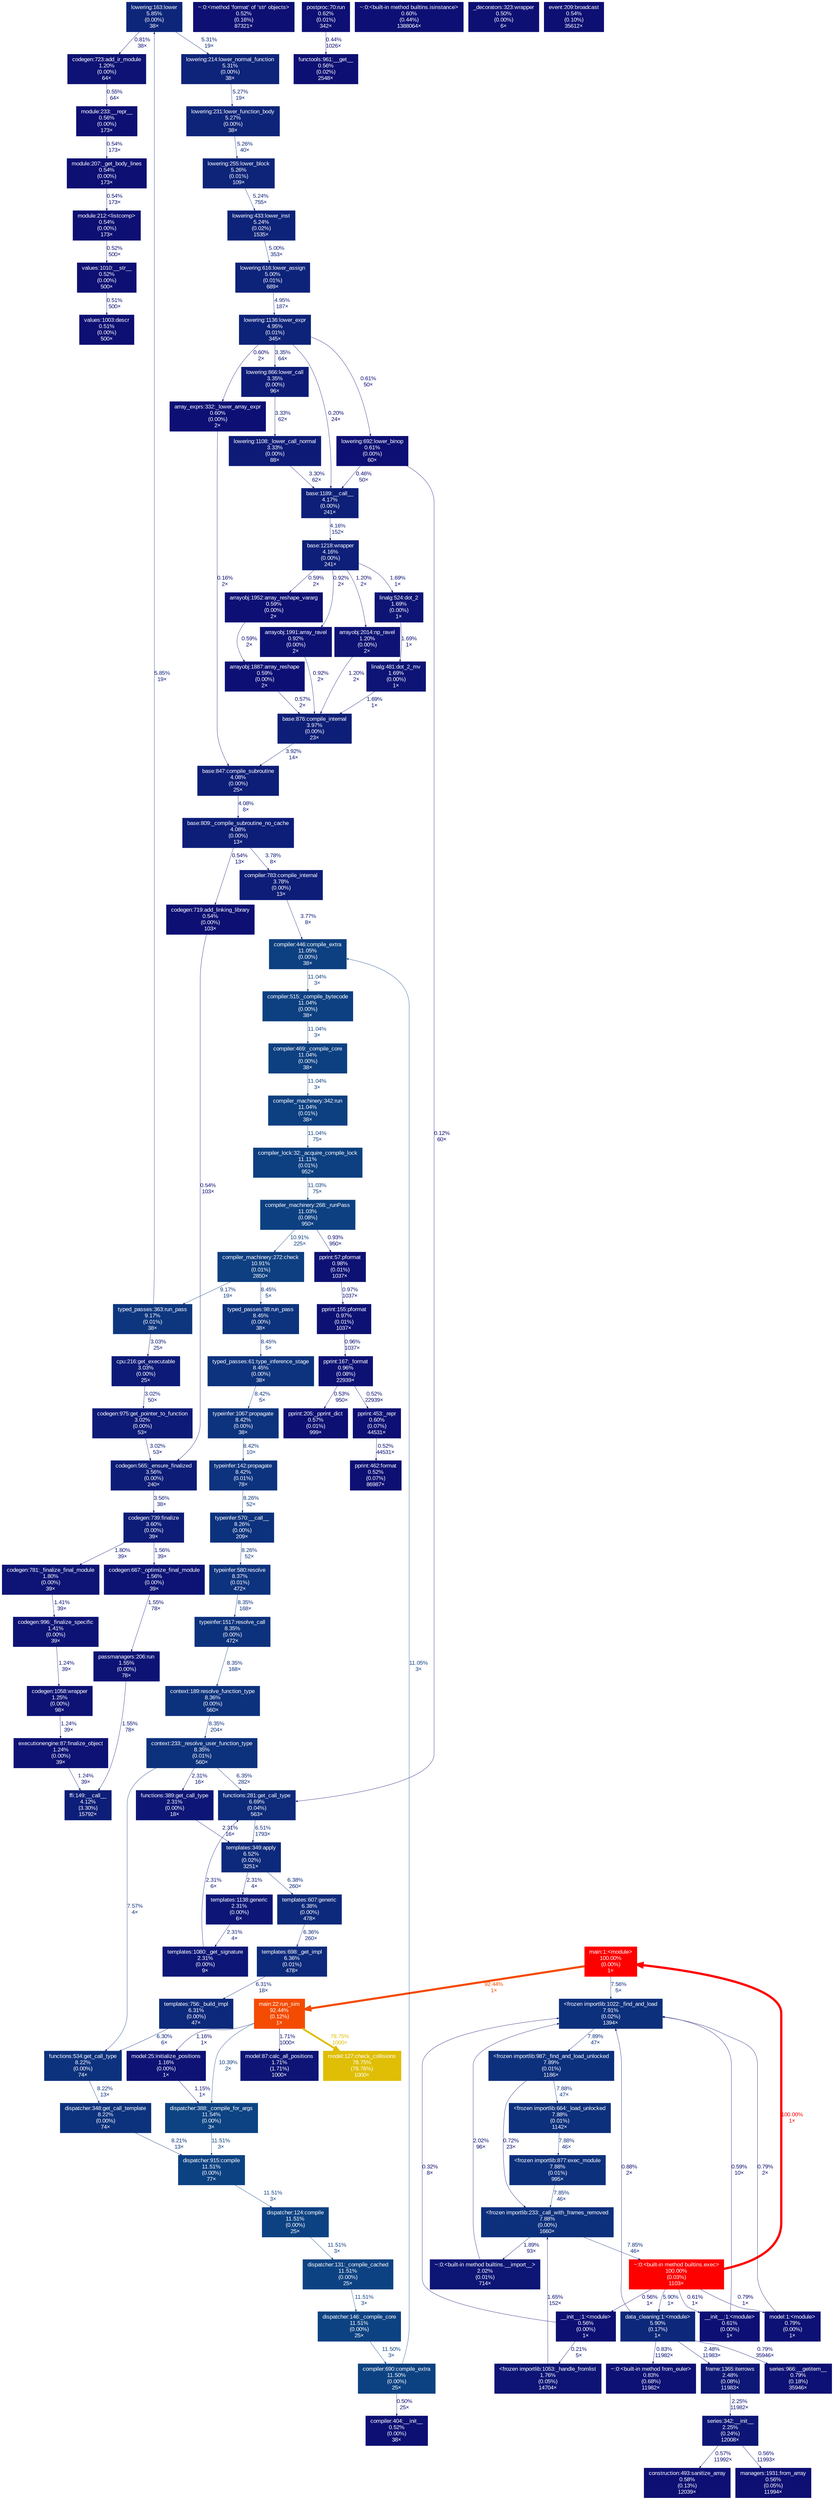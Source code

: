 digraph {
	graph [fontname=Arial, nodesep=0.125, ranksep=0.25];
	node [fontcolor=white, fontname=Arial, height=0, shape=box, style=filled, width=0];
	edge [fontname=Arial];
	12 [color="#0d0f73", fontcolor="#ffffff", fontsize="10.00", label="module:207:_get_body_lines\n0.54%\n(0.00%)\n173×", tooltip="/home/derk/Documents/GitHub/Project-Minor-Computational-Science/venv/lib/python3.10/site-packages/llvmlite/ir/module.py"];
	12 -> 7759 [arrowsize="0.35", color="#0d0f73", fontcolor="#0d0f73", fontsize="10.00", label="0.54%\n173×", labeldistance="0.50", penwidth="0.50"];
	163 [color="#0d0f74", fontcolor="#ffffff", fontsize="10.00", label="array_exprs:332:_lower_array_expr\n0.60%\n(0.00%)\n2×", tooltip="/home/derk/Documents/GitHub/Project-Minor-Computational-Science/venv/lib/python3.10/site-packages/numba/np/ufunc/array_exprs.py"];
	163 -> 771 [arrowsize="0.35", color="#0d0d73", fontcolor="#0d0d73", fontsize="10.00", label="0.16%\n2×", labeldistance="0.50", penwidth="0.50"];
	198 [color="#0d1a77", fontcolor="#ffffff", fontsize="10.00", label="cpu:216:get_executable\n3.03%\n(0.00%)\n25×", tooltip="/home/derk/Documents/GitHub/Project-Minor-Computational-Science/venv/lib/python3.10/site-packages/numba/core/cpu.py"];
	198 -> 6076 [arrowsize="0.35", color="#0d1a77", fontcolor="#0d1a77", fontsize="10.00", label="3.02%\n50×", labeldistance="0.50", penwidth="0.50"];
	208 [color="#0d0f73", fontcolor="#ffffff", fontsize="10.00", label="__init__:1:<module>\n0.56%\n(0.00%)\n1×", tooltip="/home/derk/Documents/GitHub/Project-Minor-Computational-Science/venv/lib/python3.10/site-packages/numba/__init__.py"];
	208 -> 593 [arrowsize="0.35", color="#0d0e73", fontcolor="#0d0e73", fontsize="10.00", label="0.21%\n5×", labeldistance="0.50", penwidth="0.50"];
	208 -> 811 [arrowsize="0.35", color="#0d0e73", fontcolor="#0d0e73", fontsize="10.00", label="0.32%\n8×", labeldistance="0.50", penwidth="0.50"];
	262 [color="#0d2a7b", fontcolor="#ffffff", fontsize="10.00", label="functions:281:get_call_type\n6.69%\n(0.04%)\n563×", tooltip="/home/derk/Documents/GitHub/Project-Minor-Computational-Science/venv/lib/python3.10/site-packages/numba/core/types/functions.py"];
	262 -> 1732 [arrowsize="0.35", color="#0d297b", fontcolor="#0d297b", fontsize="10.00", label="6.51%\n1793×", labeldistance="0.50", penwidth="0.50"];
	265 [color="#0d0f73", fontcolor="#ffffff", fontsize="10.00", label="values:1010:__str__\n0.52%\n(0.00%)\n500×", tooltip="/home/derk/Documents/GitHub/Project-Minor-Computational-Science/venv/lib/python3.10/site-packages/llvmlite/ir/values.py"];
	265 -> 1100 [arrowsize="0.35", color="#0d0f73", fontcolor="#0d0f73", fontsize="10.00", label="0.51%\n500×", labeldistance="0.50", penwidth="0.50"];
	270 [color="#0d0f73", fontcolor="#ffffff", fontsize="10.00", label="module:233:__repr__\n0.56%\n(0.00%)\n173×", tooltip="/home/derk/Documents/GitHub/Project-Minor-Computational-Science/venv/lib/python3.10/site-packages/llvmlite/ir/module.py"];
	270 -> 12 [arrowsize="0.35", color="#0d0f73", fontcolor="#0d0f73", fontsize="10.00", label="0.54%\n173×", labeldistance="0.50", penwidth="0.50"];
	383 [color="#0d307d", fontcolor="#ffffff", fontsize="10.00", label="<frozen importlib:987:_find_and_load_unlocked\n7.89%\n(0.01%)\n1186×", tooltip="<frozen importlib._bootstrap>"];
	383 -> 841 [arrowsize="0.35", color="#0d307d", fontcolor="#0d307d", fontsize="10.00", label="7.88%\n47×", labeldistance="0.50", penwidth="0.50"];
	383 -> 1688 [arrowsize="0.35", color="#0d1074", fontcolor="#0d1074", fontsize="10.00", label="0.72%\n23×", labeldistance="0.50", penwidth="0.50"];
	501 [color="#0d0f73", fontcolor="#ffffff", fontsize="10.00", label="~:0:<method 'format' of 'str' objects>\n0.52%\n(0.16%)\n87321×", tooltip="~"];
	526 [color="#0d327d", fontcolor="#ffffff", fontsize="10.00", label="typeinfer:570:__call__\n8.26%\n(0.00%)\n209×", tooltip="/home/derk/Documents/GitHub/Project-Minor-Computational-Science/venv/lib/python3.10/site-packages/numba/core/typeinfer.py"];
	526 -> 945 [arrowsize="0.35", color="#0d327d", fontcolor="#0d327d", fontsize="10.00", label="8.26%\n52×", labeldistance="0.50", penwidth="0.50"];
	530 [color="#0d327d", fontcolor="#ffffff", fontsize="10.00", label="dispatcher:348:get_call_template\n8.22%\n(0.00%)\n74×", tooltip="/home/derk/Documents/GitHub/Project-Minor-Computational-Science/venv/lib/python3.10/site-packages/numba/core/dispatcher.py"];
	530 -> 768 [arrowsize="0.35", color="#0d327d", fontcolor="#0d327d", fontsize="10.00", label="8.21%\n13×", labeldistance="0.50", penwidth="0.50"];
	533 [color="#0d2479", fontcolor="#ffffff", fontsize="10.00", label="lowering:231:lower_function_body\n5.27%\n(0.00%)\n38×", tooltip="/home/derk/Documents/GitHub/Project-Minor-Computational-Science/venv/lib/python3.10/site-packages/numba/core/lowering.py"];
	533 -> 6988 [arrowsize="0.35", color="#0d2479", fontcolor="#0d2479", fontsize="10.00", label="5.26%\n40×", labeldistance="0.50", penwidth="0.50"];
	534 [color="#0d1b77", fontcolor="#ffffff", fontsize="10.00", label="lowering:866:lower_call\n3.35%\n(0.00%)\n96×", tooltip="/home/derk/Documents/GitHub/Project-Minor-Computational-Science/venv/lib/python3.10/site-packages/numba/core/lowering.py"];
	534 -> 535 [arrowsize="0.35", color="#0d1b77", fontcolor="#0d1b77", fontsize="10.00", label="3.33%\n62×", labeldistance="0.50", penwidth="0.50"];
	535 [color="#0d1b77", fontcolor="#ffffff", fontsize="10.00", label="lowering:1108:_lower_call_normal\n3.33%\n(0.00%)\n88×", tooltip="/home/derk/Documents/GitHub/Project-Minor-Computational-Science/venv/lib/python3.10/site-packages/numba/core/lowering.py"];
	535 -> 1831 [arrowsize="0.35", color="#0d1b77", fontcolor="#0d1b77", fontsize="10.00", label="3.30%\n62×", labeldistance="0.50", penwidth="0.50"];
	593 [color="#0d1475", fontcolor="#ffffff", fontsize="10.00", label="<frozen importlib:1053:_handle_fromlist\n1.76%\n(0.05%)\n14704×", tooltip="<frozen importlib._bootstrap>"];
	593 -> 1688 [arrowsize="0.35", color="#0d1475", fontcolor="#0d1475", fontsize="10.00", label="1.65%\n152×", labeldistance="0.50", penwidth="0.50"];
	662 [color="#0d1c77", fontcolor="#ffffff", fontsize="10.00", label="codegen:739:finalize\n3.60%\n(0.00%)\n39×", tooltip="/home/derk/Documents/GitHub/Project-Minor-Computational-Science/venv/lib/python3.10/site-packages/numba/core/codegen.py"];
	662 -> 2767 [arrowsize="0.35", color="#0d1475", fontcolor="#0d1475", fontsize="10.00", label="1.80%\n39×", labeldistance="0.50", penwidth="0.50"];
	662 -> 6082 [arrowsize="0.35", color="#0d1375", fontcolor="#0d1375", fontsize="10.00", label="1.56%\n39×", labeldistance="0.50", penwidth="0.50"];
	749 [color="#0d0f74", fontcolor="#ffffff", fontsize="10.00", label="__init__:1:<module>\n0.61%\n(0.00%)\n1×", tooltip="/home/derk/Documents/GitHub/Project-Minor-Computational-Science/venv/lib/python3.10/site-packages/pandas/__init__.py"];
	749 -> 811 [arrowsize="0.35", color="#0d0f73", fontcolor="#0d0f73", fontsize="10.00", label="0.59%\n10×", labeldistance="0.50", penwidth="0.50"];
	768 [color="#0d4282", fontcolor="#ffffff", fontsize="10.00", label="dispatcher:915:compile\n11.51%\n(0.00%)\n77×", tooltip="/home/derk/Documents/GitHub/Project-Minor-Computational-Science/venv/lib/python3.10/site-packages/numba/core/dispatcher.py"];
	768 -> 6584 [arrowsize="0.35", color="#0d4282", fontcolor="#0d4282", fontsize="10.00", label="11.51%\n3×", labeldistance="0.50", penwidth="0.50"];
	771 [color="#0d1e78", fontcolor="#ffffff", fontsize="10.00", label="base:847:compile_subroutine\n4.08%\n(0.00%)\n25×", tooltip="/home/derk/Documents/GitHub/Project-Minor-Computational-Science/venv/lib/python3.10/site-packages/numba/core/base.py"];
	771 -> 6045 [arrowsize="0.35", color="#0d1e78", fontcolor="#0d1e78", fontsize="10.00", label="4.08%\n8×", labeldistance="0.50", penwidth="0.50"];
	785 [color="#0d1174", fontcolor="#ffffff", fontsize="10.00", label="pprint:167:_format\n0.96%\n(0.08%)\n22939×", tooltip="/usr/lib/python3.10/pprint.py"];
	785 -> 923 [arrowsize="0.35", color="#0d0f73", fontcolor="#0d0f73", fontsize="10.00", label="0.53%\n950×", labeldistance="0.50", penwidth="0.50"];
	785 -> 1008 [arrowsize="0.35", color="#0d0f73", fontcolor="#0d0f73", fontsize="10.00", label="0.52%\n22939×", labeldistance="0.50", penwidth="0.50"];
	809 [color="#0d0f73", fontcolor="#ffffff", fontsize="10.00", label="functools:961:__get__\n0.56%\n(0.02%)\n2548×", tooltip="/usr/lib/python3.10/functools.py"];
	811 [color="#0d307d", fontcolor="#ffffff", fontsize="10.00", label="<frozen importlib:1022:_find_and_load\n7.91%\n(0.02%)\n1394×", tooltip="<frozen importlib._bootstrap>"];
	811 -> 383 [arrowsize="0.35", color="#0d307d", fontcolor="#0d307d", fontsize="10.00", label="7.89%\n47×", labeldistance="0.50", penwidth="0.50"];
	827 [color="#0d1f78", fontcolor="#ffffff", fontsize="10.00", label="base:1218:wrapper\n4.16%\n(0.00%)\n241×", tooltip="/home/derk/Documents/GitHub/Project-Minor-Computational-Science/venv/lib/python3.10/site-packages/numba/core/base.py"];
	827 -> 3160 [arrowsize="0.35", color="#0d1475", fontcolor="#0d1475", fontsize="10.00", label="1.69%\n1×", labeldistance="0.50", penwidth="0.50"];
	827 -> 3329 [arrowsize="0.35", color="#0d0f74", fontcolor="#0d0f74", fontsize="10.00", label="0.59%\n2×", labeldistance="0.50", penwidth="0.50"];
	827 -> 3332 [arrowsize="0.35", color="#0d1174", fontcolor="#0d1174", fontsize="10.00", label="0.92%\n2×", labeldistance="0.50", penwidth="0.50"];
	827 -> 3333 [arrowsize="0.35", color="#0d1274", fontcolor="#0d1274", fontsize="10.00", label="1.20%\n2×", labeldistance="0.50", penwidth="0.50"];
	841 [color="#0d307d", fontcolor="#ffffff", fontsize="10.00", label="<frozen importlib:664:_load_unlocked\n7.88%\n(0.01%)\n1142×", tooltip="<frozen importlib._bootstrap>"];
	841 -> 9355 [arrowsize="0.35", color="#0d307d", fontcolor="#0d307d", fontsize="10.00", label="7.88%\n46×", labeldistance="0.50", penwidth="0.50"];
	893 [color="#0d337e", fontcolor="#ffffff", fontsize="10.00", label="typed_passes:61:type_inference_stage\n8.45%\n(0.00%)\n38×", tooltip="/home/derk/Documents/GitHub/Project-Minor-Computational-Science/venv/lib/python3.10/site-packages/numba/core/typed_passes.py"];
	893 -> 6410 [arrowsize="0.35", color="#0d337e", fontcolor="#0d337e", fontsize="10.00", label="8.42%\n5×", labeldistance="0.50", penwidth="0.50"];
	912 [color="#0d0f74", fontcolor="#ffffff", fontsize="10.00", label="postproc:70:run\n0.62%\n(0.01%)\n342×", tooltip="/home/derk/Documents/GitHub/Project-Minor-Computational-Science/venv/lib/python3.10/site-packages/numba/core/postproc.py"];
	912 -> 809 [arrowsize="0.35", color="#0d0f73", fontcolor="#0d0f73", fontsize="10.00", label="0.44%\n1026×", labeldistance="0.50", penwidth="0.50"];
	916 [color="#0d297b", fontcolor="#ffffff", fontsize="10.00", label="templates:698:_get_impl\n6.36%\n(0.01%)\n478×", tooltip="/home/derk/Documents/GitHub/Project-Minor-Computational-Science/venv/lib/python3.10/site-packages/numba/core/typing/templates.py"];
	916 -> 2282 [arrowsize="0.35", color="#0d297b", fontcolor="#0d297b", fontsize="10.00", label="6.31%\n18×", labeldistance="0.50", penwidth="0.50"];
	923 [color="#0d0f73", fontcolor="#ffffff", fontsize="10.00", label="pprint:205:_pprint_dict\n0.57%\n(0.01%)\n999×", tooltip="/usr/lib/python3.10/pprint.py"];
	924 [color="#0d1676", fontcolor="#ffffff", fontsize="10.00", label="functions:389:get_call_type\n2.31%\n(0.00%)\n18×", tooltip="/home/derk/Documents/GitHub/Project-Minor-Computational-Science/venv/lib/python3.10/site-packages/numba/core/types/functions.py"];
	924 -> 1732 [arrowsize="0.35", color="#0d1676", fontcolor="#0d1676", fontsize="10.00", label="2.31%\n16×", labeldistance="0.50", penwidth="0.50"];
	945 [color="#0d327e", fontcolor="#ffffff", fontsize="10.00", label="typeinfer:580:resolve\n8.37%\n(0.01%)\n472×", tooltip="/home/derk/Documents/GitHub/Project-Minor-Computational-Science/venv/lib/python3.10/site-packages/numba/core/typeinfer.py"];
	945 -> 2228 [arrowsize="0.35", color="#0d327d", fontcolor="#0d327d", fontsize="10.00", label="8.35%\n168×", labeldistance="0.50", penwidth="0.50"];
	983 [color="#0d1676", fontcolor="#ffffff", fontsize="10.00", label="templates:1138:generic\n2.31%\n(0.00%)\n6×", tooltip="/home/derk/Documents/GitHub/Project-Minor-Computational-Science/venv/lib/python3.10/site-packages/numba/core/typing/templates.py"];
	983 -> 7159 [arrowsize="0.35", color="#0d1676", fontcolor="#0d1676", fontsize="10.00", label="2.31%\n4×", labeldistance="0.50", penwidth="0.50"];
	1008 [color="#0d0f74", fontcolor="#ffffff", fontsize="10.00", label="pprint:453:_repr\n0.60%\n(0.07%)\n44531×", tooltip="/usr/lib/python3.10/pprint.py"];
	1008 -> 7583 [arrowsize="0.35", color="#0d0f73", fontcolor="#0d0f73", fontsize="10.00", label="0.52%\n44531×", labeldistance="0.50", penwidth="0.50"];
	1038 [color="#0d277a", fontcolor="#ffffff", fontsize="10.00", label="data_cleaning:1:<module>\n5.90%\n(0.17%)\n1×", tooltip="/home/derk/Documents/GitHub/Project-Minor-Computational-Science/sim/data_cleaning.py"];
	1038 -> 811 [arrowsize="0.35", color="#0d1074", fontcolor="#0d1074", fontsize="10.00", label="0.88%\n2×", labeldistance="0.50", penwidth="0.50"];
	1038 -> 2036 [arrowsize="0.35", color="#0d1074", fontcolor="#0d1074", fontsize="10.00", label="0.79%\n35946×", labeldistance="0.50", penwidth="0.50"];
	1038 -> 3651 [arrowsize="0.35", color="#0d1074", fontcolor="#0d1074", fontsize="10.00", label="0.83%\n11982×", labeldistance="0.50", penwidth="0.50"];
	1038 -> 4080 [arrowsize="0.35", color="#0d1776", fontcolor="#0d1776", fontsize="10.00", label="2.48%\n11983×", labeldistance="0.50", penwidth="0.50"];
	1053 [color="#0d0f73", fontcolor="#ffffff", fontsize="10.00", label="codegen:719:add_linking_library\n0.54%\n(0.00%)\n103×", tooltip="/home/derk/Documents/GitHub/Project-Minor-Computational-Science/venv/lib/python3.10/site-packages/numba/core/codegen.py"];
	1053 -> 6075 [arrowsize="0.35", color="#0d0f73", fontcolor="#0d0f73", fontsize="10.00", label="0.54%\n103×", labeldistance="0.50", penwidth="0.50"];
	1062 [color="#0d4382", fontcolor="#ffffff", fontsize="10.00", label="dispatcher:388:_compile_for_args\n11.54%\n(0.00%)\n3×", tooltip="/home/derk/Documents/GitHub/Project-Minor-Computational-Science/venv/lib/python3.10/site-packages/numba/core/dispatcher.py"];
	1062 -> 768 [arrowsize="0.35", color="#0d4282", fontcolor="#0d4282", fontsize="10.00", label="11.51%\n3×", labeldistance="0.50", penwidth="0.50"];
	1100 [color="#0d0f73", fontcolor="#ffffff", fontsize="10.00", label="values:1003:descr\n0.51%\n(0.00%)\n500×", tooltip="/home/derk/Documents/GitHub/Project-Minor-Computational-Science/venv/lib/python3.10/site-packages/llvmlite/ir/values.py"];
	1686 [color="#0d1575", fontcolor="#ffffff", fontsize="10.00", label="~:0:<built-in method builtins.__import__>\n2.02%\n(0.01%)\n714×", tooltip="~"];
	1686 -> 811 [arrowsize="0.35", color="#0d1575", fontcolor="#0d1575", fontsize="10.00", label="2.02%\n96×", labeldistance="0.50", penwidth="0.50"];
	1688 [color="#0d307d", fontcolor="#ffffff", fontsize="10.00", label="<frozen importlib:233:_call_with_frames_removed\n7.88%\n(0.00%)\n1660×", tooltip="<frozen importlib._bootstrap>"];
	1688 -> 1686 [arrowsize="0.35", color="#0d1575", fontcolor="#0d1575", fontsize="10.00", label="1.89%\n93×", labeldistance="0.50", penwidth="0.50"];
	1688 -> 1776 [arrowsize="0.35", color="#0d307d", fontcolor="#0d307d", fontsize="10.00", label="7.85%\n46×", labeldistance="0.50", penwidth="0.50"];
	1732 [color="#0d297b", fontcolor="#ffffff", fontsize="10.00", label="templates:349:apply\n6.52%\n(0.02%)\n3251×", tooltip="/home/derk/Documents/GitHub/Project-Minor-Computational-Science/venv/lib/python3.10/site-packages/numba/core/typing/templates.py"];
	1732 -> 983 [arrowsize="0.35", color="#0d1676", fontcolor="#0d1676", fontsize="10.00", label="2.31%\n4×", labeldistance="0.50", penwidth="0.50"];
	1732 -> 7145 [arrowsize="0.35", color="#0d297b", fontcolor="#0d297b", fontsize="10.00", label="6.38%\n260×", labeldistance="0.50", penwidth="0.50"];
	1776 [color="#ff0000", fontcolor="#ffffff", fontsize="10.00", label="~:0:<built-in method builtins.exec>\n100.00%\n(0.03%)\n1103×", tooltip="~"];
	1776 -> 208 [arrowsize="0.35", color="#0d0f73", fontcolor="#0d0f73", fontsize="10.00", label="0.56%\n1×", labeldistance="0.50", penwidth="0.50"];
	1776 -> 749 [arrowsize="0.35", color="#0d0f74", fontcolor="#0d0f74", fontsize="10.00", label="0.61%\n1×", labeldistance="0.50", penwidth="0.50"];
	1776 -> 1038 [arrowsize="0.35", color="#0d277a", fontcolor="#0d277a", fontsize="10.00", label="5.90%\n1×", labeldistance="0.50", penwidth="0.50"];
	1776 -> 2646 [arrowsize="1.00", color="#ff0000", fontcolor="#ff0000", fontsize="10.00", label="100.00%\n1×", labeldistance="4.00", penwidth="4.00"];
	1776 -> 2989 [arrowsize="0.35", color="#0d1074", fontcolor="#0d1074", fontsize="10.00", label="0.79%\n1×", labeldistance="0.50", penwidth="0.50"];
	1831 [color="#0d1f78", fontcolor="#ffffff", fontsize="10.00", label="base:1189:__call__\n4.17%\n(0.00%)\n241×", tooltip="/home/derk/Documents/GitHub/Project-Minor-Computational-Science/venv/lib/python3.10/site-packages/numba/core/base.py"];
	1831 -> 827 [arrowsize="0.35", color="#0d1f78", fontcolor="#0d1f78", fontsize="10.00", label="4.16%\n152×", labeldistance="0.50", penwidth="0.50"];
	1904 [color="#0d0f73", fontcolor="#ffffff", fontsize="10.00", label="construction:493:sanitize_array\n0.58%\n(0.13%)\n12039×", tooltip="/home/derk/Documents/GitHub/Project-Minor-Computational-Science/venv/lib/python3.10/site-packages/pandas/core/construction.py"];
	1973 [color="#0d0f74", fontcolor="#ffffff", fontsize="10.00", label="~:0:<built-in method builtins.isinstance>\n0.60%\n(0.44%)\n1388064×", tooltip="~"];
	2035 [color="#0d1676", fontcolor="#ffffff", fontsize="10.00", label="series:342:__init__\n2.25%\n(0.24%)\n12008×", tooltip="/home/derk/Documents/GitHub/Project-Minor-Computational-Science/venv/lib/python3.10/site-packages/pandas/core/series.py"];
	2035 -> 1904 [arrowsize="0.35", color="#0d0f73", fontcolor="#0d0f73", fontsize="10.00", label="0.57%\n11992×", labeldistance="0.50", penwidth="0.50"];
	2035 -> 2560 [arrowsize="0.35", color="#0d0f73", fontcolor="#0d0f73", fontsize="10.00", label="0.56%\n11993×", labeldistance="0.50", penwidth="0.50"];
	2036 [color="#0d1074", fontcolor="#ffffff", fontsize="10.00", label="series:966:__getitem__\n0.79%\n(0.18%)\n35946×", tooltip="/home/derk/Documents/GitHub/Project-Minor-Computational-Science/venv/lib/python3.10/site-packages/pandas/core/series.py"];
	2176 [color="#0d4081", fontcolor="#ffffff", fontsize="10.00", label="compiler_machinery:268:_runPass\n11.03%\n(0.08%)\n950×", tooltip="/home/derk/Documents/GitHub/Project-Minor-Computational-Science/venv/lib/python3.10/site-packages/numba/core/compiler_machinery.py"];
	2176 -> 5653 [arrowsize="0.35", color="#0d3f81", fontcolor="#0d3f81", fontsize="10.00", label="10.91%\n225×", labeldistance="0.50", penwidth="0.50"];
	2176 -> 7577 [arrowsize="0.35", color="#0d1174", fontcolor="#0d1174", fontsize="10.00", label="0.93%\n950×", labeldistance="0.50", penwidth="0.50"];
	2177 [color="#0d4081", fontcolor="#ffffff", fontsize="10.00", label="compiler_machinery:342:run\n11.04%\n(0.01%)\n38×", tooltip="/home/derk/Documents/GitHub/Project-Minor-Computational-Science/venv/lib/python3.10/site-packages/numba/core/compiler_machinery.py"];
	2177 -> 5655 [arrowsize="0.35", color="#0d4081", fontcolor="#0d4081", fontsize="10.00", label="11.04%\n75×", labeldistance="0.50", penwidth="0.50"];
	2182 [color="#0d367f", fontcolor="#ffffff", fontsize="10.00", label="typed_passes:363:run_pass\n9.17%\n(0.01%)\n38×", tooltip="/home/derk/Documents/GitHub/Project-Minor-Computational-Science/venv/lib/python3.10/site-packages/numba/core/typed_passes.py"];
	2182 -> 198 [arrowsize="0.35", color="#0d1a77", fontcolor="#0d1a77", fontsize="10.00", label="3.03%\n25×", labeldistance="0.50", penwidth="0.50"];
	2182 -> 6050 [arrowsize="0.35", color="#0d267a", fontcolor="#0d267a", fontsize="10.00", label="5.85%\n19×", labeldistance="0.50", penwidth="0.50"];
	2189 [color="#0d1274", fontcolor="#ffffff", fontsize="10.00", label="codegen:723:add_ir_module\n1.20%\n(0.00%)\n64×", tooltip="/home/derk/Documents/GitHub/Project-Minor-Computational-Science/venv/lib/python3.10/site-packages/numba/core/codegen.py"];
	2189 -> 270 [arrowsize="0.35", color="#0d0f73", fontcolor="#0d0f73", fontsize="10.00", label="0.55%\n64×", labeldistance="0.50", penwidth="0.50"];
	2228 [color="#0d327d", fontcolor="#ffffff", fontsize="10.00", label="typeinfer:1517:resolve_call\n8.35%\n(0.00%)\n472×", tooltip="/home/derk/Documents/GitHub/Project-Minor-Computational-Science/venv/lib/python3.10/site-packages/numba/core/typeinfer.py"];
	2228 -> 7709 [arrowsize="0.35", color="#0d327d", fontcolor="#0d327d", fontsize="10.00", label="8.35%\n168×", labeldistance="0.50", penwidth="0.50"];
	2263 [color="#0d2379", fontcolor="#ffffff", fontsize="10.00", label="lowering:433:lower_inst\n5.24%\n(0.02%)\n1535×", tooltip="/home/derk/Documents/GitHub/Project-Minor-Computational-Science/venv/lib/python3.10/site-packages/numba/core/lowering.py"];
	2263 -> 2265 [arrowsize="0.35", color="#0d2279", fontcolor="#0d2279", fontsize="10.00", label="5.00%\n353×", labeldistance="0.50", penwidth="0.50"];
	2265 [color="#0d2279", fontcolor="#ffffff", fontsize="10.00", label="lowering:616:lower_assign\n5.00%\n(0.01%)\n689×", tooltip="/home/derk/Documents/GitHub/Project-Minor-Computational-Science/venv/lib/python3.10/site-packages/numba/core/lowering.py"];
	2265 -> 2268 [arrowsize="0.35", color="#0d2279", fontcolor="#0d2279", fontsize="10.00", label="4.95%\n187×", labeldistance="0.50", penwidth="0.50"];
	2268 [color="#0d2279", fontcolor="#ffffff", fontsize="10.00", label="lowering:1136:lower_expr\n4.95%\n(0.01%)\n345×", tooltip="/home/derk/Documents/GitHub/Project-Minor-Computational-Science/venv/lib/python3.10/site-packages/numba/core/lowering.py"];
	2268 -> 163 [arrowsize="0.35", color="#0d0f74", fontcolor="#0d0f74", fontsize="10.00", label="0.60%\n2×", labeldistance="0.50", penwidth="0.50"];
	2268 -> 534 [arrowsize="0.35", color="#0d1b77", fontcolor="#0d1b77", fontsize="10.00", label="3.35%\n64×", labeldistance="0.50", penwidth="0.50"];
	2268 -> 1831 [arrowsize="0.35", color="#0d0e73", fontcolor="#0d0e73", fontsize="10.00", label="0.20%\n24×", labeldistance="0.50", penwidth="0.50"];
	2268 -> 6881 [arrowsize="0.35", color="#0d0f74", fontcolor="#0d0f74", fontsize="10.00", label="0.61%\n50×", labeldistance="0.50", penwidth="0.50"];
	2282 [color="#0d297b", fontcolor="#ffffff", fontsize="10.00", label="templates:756:_build_impl\n6.31%\n(0.00%)\n47×", tooltip="/home/derk/Documents/GitHub/Project-Minor-Computational-Science/venv/lib/python3.10/site-packages/numba/core/typing/templates.py"];
	2282 -> 6599 [arrowsize="0.35", color="#0d287b", fontcolor="#0d287b", fontsize="10.00", label="6.30%\n6×", labeldistance="0.50", penwidth="0.50"];
	2353 [color="#0d327d", fontcolor="#ffffff", fontsize="10.00", label="context:233:_resolve_user_function_type\n8.35%\n(0.01%)\n560×", tooltip="/home/derk/Documents/GitHub/Project-Minor-Computational-Science/venv/lib/python3.10/site-packages/numba/core/typing/context.py"];
	2353 -> 262 [arrowsize="0.35", color="#0d297b", fontcolor="#0d297b", fontsize="10.00", label="6.35%\n282×", labeldistance="0.50", penwidth="0.50"];
	2353 -> 924 [arrowsize="0.35", color="#0d1676", fontcolor="#0d1676", fontsize="10.00", label="2.31%\n16×", labeldistance="0.50", penwidth="0.50"];
	2353 -> 6599 [arrowsize="0.35", color="#0d2f7c", fontcolor="#0d2f7c", fontsize="10.00", label="7.57%\n4×", labeldistance="0.50", penwidth="0.50"];
	2560 [color="#0d0f73", fontcolor="#ffffff", fontsize="10.00", label="managers:1931:from_array\n0.56%\n(0.05%)\n11994×", tooltip="/home/derk/Documents/GitHub/Project-Minor-Computational-Science/venv/lib/python3.10/site-packages/pandas/core/internals/managers.py"];
	2577 [color="#0d0f73", fontcolor="#ffffff", fontsize="10.00", label="_decorators:323:wrapper\n0.50%\n(0.00%)\n6×", tooltip="/home/derk/Documents/GitHub/Project-Minor-Computational-Science/venv/lib/python3.10/site-packages/pandas/util/_decorators.py"];
	2646 [color="#ff0000", fontcolor="#ffffff", fontsize="10.00", label="main:1:<module>\n100.00%\n(0.00%)\n1×", tooltip="sim/main.py"];
	2646 -> 811 [arrowsize="0.35", color="#0d2e7c", fontcolor="#0d2e7c", fontsize="10.00", label="7.56%\n5×", labeldistance="0.50", penwidth="0.50"];
	2646 -> 6576 [arrowsize="0.96", color="#f44b02", fontcolor="#f44b02", fontsize="10.00", label="92.44%\n1×", labeldistance="3.70", penwidth="3.70"];
	2767 [color="#0d1475", fontcolor="#ffffff", fontsize="10.00", label="codegen:781:_finalize_final_module\n1.80%\n(0.00%)\n39×", tooltip="/home/derk/Documents/GitHub/Project-Minor-Computational-Science/venv/lib/python3.10/site-packages/numba/core/codegen.py"];
	2767 -> 6091 [arrowsize="0.35", color="#0d1375", fontcolor="#0d1375", fontsize="10.00", label="1.41%\n39×", labeldistance="0.50", penwidth="0.50"];
	2866 [color="#0d1174", fontcolor="#ffffff", fontsize="10.00", label="pprint:155:pformat\n0.97%\n(0.01%)\n1037×", tooltip="/usr/lib/python3.10/pprint.py"];
	2866 -> 785 [arrowsize="0.35", color="#0d1174", fontcolor="#0d1174", fontsize="10.00", label="0.96%\n1037×", labeldistance="0.50", penwidth="0.50"];
	2989 [color="#0d1074", fontcolor="#ffffff", fontsize="10.00", label="model:1:<module>\n0.79%\n(0.00%)\n1×", tooltip="/home/derk/Documents/GitHub/Project-Minor-Computational-Science/sim/model.py"];
	2989 -> 811 [arrowsize="0.35", color="#0d1074", fontcolor="#0d1074", fontsize="10.00", label="0.79%\n2×", labeldistance="0.50", penwidth="0.50"];
	3160 [color="#0d1475", fontcolor="#ffffff", fontsize="10.00", label="linalg:524:dot_2\n1.69%\n(0.00%)\n1×", tooltip="/home/derk/Documents/GitHub/Project-Minor-Computational-Science/venv/lib/python3.10/site-packages/numba/np/linalg.py"];
	3160 -> 3171 [arrowsize="0.35", color="#0d1475", fontcolor="#0d1475", fontsize="10.00", label="1.69%\n1×", labeldistance="0.50", penwidth="0.50"];
	3171 [color="#0d1475", fontcolor="#ffffff", fontsize="10.00", label="linalg:481:dot_2_mv\n1.69%\n(0.00%)\n1×", tooltip="/home/derk/Documents/GitHub/Project-Minor-Computational-Science/venv/lib/python3.10/site-packages/numba/np/linalg.py"];
	3171 -> 6903 [arrowsize="0.35", color="#0d1475", fontcolor="#0d1475", fontsize="10.00", label="1.69%\n1×", labeldistance="0.50", penwidth="0.50"];
	3307 [color="#0d0f74", fontcolor="#ffffff", fontsize="10.00", label="arrayobj:1887:array_reshape\n0.59%\n(0.00%)\n2×", tooltip="/home/derk/Documents/GitHub/Project-Minor-Computational-Science/venv/lib/python3.10/site-packages/numba/np/arrayobj.py"];
	3307 -> 6903 [arrowsize="0.35", color="#0d0f73", fontcolor="#0d0f73", fontsize="10.00", label="0.57%\n2×", labeldistance="0.50", penwidth="0.50"];
	3329 [color="#0d0f74", fontcolor="#ffffff", fontsize="10.00", label="arrayobj:1952:array_reshape_vararg\n0.59%\n(0.00%)\n2×", tooltip="/home/derk/Documents/GitHub/Project-Minor-Computational-Science/venv/lib/python3.10/site-packages/numba/np/arrayobj.py"];
	3329 -> 3307 [arrowsize="0.35", color="#0d0f74", fontcolor="#0d0f74", fontsize="10.00", label="0.59%\n2×", labeldistance="0.50", penwidth="0.50"];
	3332 [color="#0d1174", fontcolor="#ffffff", fontsize="10.00", label="arrayobj:1991:array_ravel\n0.92%\n(0.00%)\n2×", tooltip="/home/derk/Documents/GitHub/Project-Minor-Computational-Science/venv/lib/python3.10/site-packages/numba/np/arrayobj.py"];
	3332 -> 6903 [arrowsize="0.35", color="#0d1174", fontcolor="#0d1174", fontsize="10.00", label="0.92%\n2×", labeldistance="0.50", penwidth="0.50"];
	3333 [color="#0d1274", fontcolor="#ffffff", fontsize="10.00", label="arrayobj:2014:np_ravel\n1.20%\n(0.00%)\n2×", tooltip="/home/derk/Documents/GitHub/Project-Minor-Computational-Science/venv/lib/python3.10/site-packages/numba/np/arrayobj.py"];
	3333 -> 6903 [arrowsize="0.35", color="#0d1274", fontcolor="#0d1274", fontsize="10.00", label="1.20%\n2×", labeldistance="0.50", penwidth="0.50"];
	3651 [color="#0d1074", fontcolor="#ffffff", fontsize="10.00", label="~:0:<built-in method from_euler>\n0.83%\n(0.68%)\n11982×", tooltip="~"];
	4080 [color="#0d1776", fontcolor="#ffffff", fontsize="10.00", label="frame:1365:iterrows\n2.48%\n(0.08%)\n11983×", tooltip="/home/derk/Documents/GitHub/Project-Minor-Computational-Science/venv/lib/python3.10/site-packages/pandas/core/frame.py"];
	4080 -> 2035 [arrowsize="0.35", color="#0d1676", fontcolor="#0d1676", fontsize="10.00", label="2.25%\n11982×", labeldistance="0.50", penwidth="0.50"];
	5653 [color="#0d3f81", fontcolor="#ffffff", fontsize="10.00", label="compiler_machinery:272:check\n10.91%\n(0.01%)\n2850×", tooltip="/home/derk/Documents/GitHub/Project-Minor-Computational-Science/venv/lib/python3.10/site-packages/numba/core/compiler_machinery.py"];
	5653 -> 2182 [arrowsize="0.35", color="#0d367f", fontcolor="#0d367f", fontsize="10.00", label="9.17%\n19×", labeldistance="0.50", penwidth="0.50"];
	5653 -> 5746 [arrowsize="0.35", color="#0d337e", fontcolor="#0d337e", fontsize="10.00", label="8.45%\n5×", labeldistance="0.50", penwidth="0.50"];
	5655 [color="#0d4081", fontcolor="#ffffff", fontsize="10.00", label="compiler_lock:32:_acquire_compile_lock\n11.11%\n(0.01%)\n952×", tooltip="/home/derk/Documents/GitHub/Project-Minor-Computational-Science/venv/lib/python3.10/site-packages/numba/core/compiler_lock.py"];
	5655 -> 2176 [arrowsize="0.35", color="#0d4081", fontcolor="#0d4081", fontsize="10.00", label="11.03%\n75×", labeldistance="0.50", penwidth="0.50"];
	5656 [color="#0d4081", fontcolor="#ffffff", fontsize="10.00", label="compiler:469:_compile_core\n11.04%\n(0.00%)\n38×", tooltip="/home/derk/Documents/GitHub/Project-Minor-Computational-Science/venv/lib/python3.10/site-packages/numba/core/compiler.py"];
	5656 -> 2177 [arrowsize="0.35", color="#0d4081", fontcolor="#0d4081", fontsize="10.00", label="11.04%\n3×", labeldistance="0.50", penwidth="0.50"];
	5665 [color="#0d4081", fontcolor="#ffffff", fontsize="10.00", label="compiler:446:compile_extra\n11.05%\n(0.00%)\n38×", tooltip="/home/derk/Documents/GitHub/Project-Minor-Computational-Science/venv/lib/python3.10/site-packages/numba/core/compiler.py"];
	5665 -> 6626 [arrowsize="0.35", color="#0d4081", fontcolor="#0d4081", fontsize="10.00", label="11.04%\n3×", labeldistance="0.50", penwidth="0.50"];
	5746 [color="#0d337e", fontcolor="#ffffff", fontsize="10.00", label="typed_passes:98:run_pass\n8.45%\n(0.00%)\n38×", tooltip="/home/derk/Documents/GitHub/Project-Minor-Computational-Science/venv/lib/python3.10/site-packages/numba/core/typed_passes.py"];
	5746 -> 893 [arrowsize="0.35", color="#0d337e", fontcolor="#0d337e", fontsize="10.00", label="8.45%\n5×", labeldistance="0.50", penwidth="0.50"];
	5880 [color="#0d4282", fontcolor="#ffffff", fontsize="10.00", label="dispatcher:146:_compile_core\n11.51%\n(0.00%)\n25×", tooltip="/home/derk/Documents/GitHub/Project-Minor-Computational-Science/venv/lib/python3.10/site-packages/numba/core/dispatcher.py"];
	5880 -> 6630 [arrowsize="0.35", color="#0d4282", fontcolor="#0d4282", fontsize="10.00", label="11.50%\n3×", labeldistance="0.50", penwidth="0.50"];
	6045 [color="#0d1e78", fontcolor="#ffffff", fontsize="10.00", label="base:809:_compile_subroutine_no_cache\n4.08%\n(0.00%)\n13×", tooltip="/home/derk/Documents/GitHub/Project-Minor-Computational-Science/venv/lib/python3.10/site-packages/numba/core/base.py"];
	6045 -> 1053 [arrowsize="0.35", color="#0d0f73", fontcolor="#0d0f73", fontsize="10.00", label="0.54%\n13×", labeldistance="0.50", penwidth="0.50"];
	6045 -> 6631 [arrowsize="0.35", color="#0d1d78", fontcolor="#0d1d78", fontsize="10.00", label="3.78%\n8×", labeldistance="0.50", penwidth="0.50"];
	6050 [color="#0d267a", fontcolor="#ffffff", fontsize="10.00", label="lowering:163:lower\n5.85%\n(0.00%)\n38×", tooltip="/home/derk/Documents/GitHub/Project-Minor-Computational-Science/venv/lib/python3.10/site-packages/numba/core/lowering.py"];
	6050 -> 2189 [arrowsize="0.35", color="#0d1074", fontcolor="#0d1074", fontsize="10.00", label="0.81%\n38×", labeldistance="0.50", penwidth="0.50"];
	6050 -> 6987 [arrowsize="0.35", color="#0d247a", fontcolor="#0d247a", fontsize="10.00", label="5.31%\n19×", labeldistance="0.50", penwidth="0.50"];
	6075 [color="#0d1c77", fontcolor="#ffffff", fontsize="10.00", label="codegen:565:_ensure_finalized\n3.56%\n(0.00%)\n240×", tooltip="/home/derk/Documents/GitHub/Project-Minor-Computational-Science/venv/lib/python3.10/site-packages/numba/core/codegen.py"];
	6075 -> 662 [arrowsize="0.35", color="#0d1c77", fontcolor="#0d1c77", fontsize="10.00", label="3.56%\n38×", labeldistance="0.50", penwidth="0.50"];
	6076 [color="#0d1a77", fontcolor="#ffffff", fontsize="10.00", label="codegen:975:get_pointer_to_function\n3.02%\n(0.00%)\n53×", tooltip="/home/derk/Documents/GitHub/Project-Minor-Computational-Science/venv/lib/python3.10/site-packages/numba/core/codegen.py"];
	6076 -> 6075 [arrowsize="0.35", color="#0d1a77", fontcolor="#0d1a77", fontsize="10.00", label="3.02%\n53×", labeldistance="0.50", penwidth="0.50"];
	6082 [color="#0d1375", fontcolor="#ffffff", fontsize="10.00", label="codegen:667:_optimize_final_module\n1.56%\n(0.00%)\n39×", tooltip="/home/derk/Documents/GitHub/Project-Minor-Computational-Science/venv/lib/python3.10/site-packages/numba/core/codegen.py"];
	6082 -> 8272 [arrowsize="0.35", color="#0d1375", fontcolor="#0d1375", fontsize="10.00", label="1.55%\n78×", labeldistance="0.50", penwidth="0.50"];
	6091 [color="#0d1375", fontcolor="#ffffff", fontsize="10.00", label="codegen:996:_finalize_specific\n1.41%\n(0.00%)\n39×", tooltip="/home/derk/Documents/GitHub/Project-Minor-Computational-Science/venv/lib/python3.10/site-packages/numba/core/codegen.py"];
	6091 -> 6099 [arrowsize="0.35", color="#0d1274", fontcolor="#0d1274", fontsize="10.00", label="1.24%\n39×", labeldistance="0.50", penwidth="0.50"];
	6099 [color="#0d1274", fontcolor="#ffffff", fontsize="10.00", label="codegen:1058:wrapper\n1.25%\n(0.00%)\n98×", tooltip="/home/derk/Documents/GitHub/Project-Minor-Computational-Science/venv/lib/python3.10/site-packages/numba/core/codegen.py"];
	6099 -> 8185 [arrowsize="0.35", color="#0d1274", fontcolor="#0d1274", fontsize="10.00", label="1.24%\n39×", labeldistance="0.50", penwidth="0.50"];
	6217 [color="#0d0f73", fontcolor="#ffffff", fontsize="10.00", label="event:209:broadcast\n0.54%\n(0.10%)\n35612×", tooltip="/home/derk/Documents/GitHub/Project-Minor-Computational-Science/venv/lib/python3.10/site-packages/numba/core/event.py"];
	6380 [color="#0d0f73", fontcolor="#ffffff", fontsize="10.00", label="compiler:404:__init__\n0.52%\n(0.00%)\n38×", tooltip="/home/derk/Documents/GitHub/Project-Minor-Computational-Science/venv/lib/python3.10/site-packages/numba/core/compiler.py"];
	6409 [color="#0d337e", fontcolor="#ffffff", fontsize="10.00", label="typeinfer:142:propagate\n8.42%\n(0.01%)\n78×", tooltip="/home/derk/Documents/GitHub/Project-Minor-Computational-Science/venv/lib/python3.10/site-packages/numba/core/typeinfer.py"];
	6409 -> 526 [arrowsize="0.35", color="#0d327d", fontcolor="#0d327d", fontsize="10.00", label="8.26%\n52×", labeldistance="0.50", penwidth="0.50"];
	6410 [color="#0d337e", fontcolor="#ffffff", fontsize="10.00", label="typeinfer:1067:propagate\n8.42%\n(0.00%)\n38×", tooltip="/home/derk/Documents/GitHub/Project-Minor-Computational-Science/venv/lib/python3.10/site-packages/numba/core/typeinfer.py"];
	6410 -> 6409 [arrowsize="0.35", color="#0d337e", fontcolor="#0d337e", fontsize="10.00", label="8.42%\n10×", labeldistance="0.50", penwidth="0.50"];
	6576 [color="#f44b02", fontcolor="#ffffff", fontsize="10.00", label="main:22:run_sim\n92.44%\n(0.12%)\n1×", tooltip="sim/main.py"];
	6576 -> 1062 [arrowsize="0.35", color="#0d3d80", fontcolor="#0d3d80", fontsize="10.00", label="10.39%\n2×", labeldistance="0.50", penwidth="0.50"];
	6576 -> 6602 [arrowsize="0.35", color="#0d1274", fontcolor="#0d1274", fontsize="10.00", label="1.16%\n1×", labeldistance="0.50", penwidth="0.50"];
	6576 -> 8392 [arrowsize="0.35", color="#0d1475", fontcolor="#0d1475", fontsize="10.00", label="1.71%\n1000×", labeldistance="0.50", penwidth="0.50"];
	6576 -> 8393 [arrowsize="0.89", color="#dfbe05", fontcolor="#dfbe05", fontsize="10.00", label="78.75%\n1000×", labeldistance="3.15", penwidth="3.15"];
	6584 [color="#0d4282", fontcolor="#ffffff", fontsize="10.00", label="dispatcher:124:compile\n11.51%\n(0.00%)\n25×", tooltip="/home/derk/Documents/GitHub/Project-Minor-Computational-Science/venv/lib/python3.10/site-packages/numba/core/dispatcher.py"];
	6584 -> 6585 [arrowsize="0.35", color="#0d4282", fontcolor="#0d4282", fontsize="10.00", label="11.51%\n3×", labeldistance="0.50", penwidth="0.50"];
	6585 [color="#0d4282", fontcolor="#ffffff", fontsize="10.00", label="dispatcher:131:_compile_cached\n11.51%\n(0.00%)\n25×", tooltip="/home/derk/Documents/GitHub/Project-Minor-Computational-Science/venv/lib/python3.10/site-packages/numba/core/dispatcher.py"];
	6585 -> 5880 [arrowsize="0.35", color="#0d4282", fontcolor="#0d4282", fontsize="10.00", label="11.51%\n3×", labeldistance="0.50", penwidth="0.50"];
	6599 [color="#0d327d", fontcolor="#ffffff", fontsize="10.00", label="functions:534:get_call_type\n8.22%\n(0.00%)\n74×", tooltip="/home/derk/Documents/GitHub/Project-Minor-Computational-Science/venv/lib/python3.10/site-packages/numba/core/types/functions.py"];
	6599 -> 530 [arrowsize="0.35", color="#0d327d", fontcolor="#0d327d", fontsize="10.00", label="8.22%\n13×", labeldistance="0.50", penwidth="0.50"];
	6602 [color="#0d1274", fontcolor="#ffffff", fontsize="10.00", label="model:25:initialize_positions\n1.16%\n(0.00%)\n1×", tooltip="/home/derk/Documents/GitHub/Project-Minor-Computational-Science/sim/model.py"];
	6602 -> 1062 [arrowsize="0.35", color="#0d1274", fontcolor="#0d1274", fontsize="10.00", label="1.15%\n1×", labeldistance="0.50", penwidth="0.50"];
	6626 [color="#0d4081", fontcolor="#ffffff", fontsize="10.00", label="compiler:515:_compile_bytecode\n11.04%\n(0.00%)\n38×", tooltip="/home/derk/Documents/GitHub/Project-Minor-Computational-Science/venv/lib/python3.10/site-packages/numba/core/compiler.py"];
	6626 -> 5656 [arrowsize="0.35", color="#0d4081", fontcolor="#0d4081", fontsize="10.00", label="11.04%\n3×", labeldistance="0.50", penwidth="0.50"];
	6630 [color="#0d4282", fontcolor="#ffffff", fontsize="10.00", label="compiler:690:compile_extra\n11.50%\n(0.00%)\n25×", tooltip="/home/derk/Documents/GitHub/Project-Minor-Computational-Science/venv/lib/python3.10/site-packages/numba/core/compiler.py"];
	6630 -> 5665 [arrowsize="0.35", color="#0d4081", fontcolor="#0d4081", fontsize="10.00", label="11.05%\n3×", labeldistance="0.50", penwidth="0.50"];
	6630 -> 6380 [arrowsize="0.35", color="#0d0f73", fontcolor="#0d0f73", fontsize="10.00", label="0.50%\n25×", labeldistance="0.50", penwidth="0.50"];
	6631 [color="#0d1d78", fontcolor="#ffffff", fontsize="10.00", label="compiler:783:compile_internal\n3.78%\n(0.00%)\n13×", tooltip="/home/derk/Documents/GitHub/Project-Minor-Computational-Science/venv/lib/python3.10/site-packages/numba/core/compiler.py"];
	6631 -> 5665 [arrowsize="0.35", color="#0d1d78", fontcolor="#0d1d78", fontsize="10.00", label="3.77%\n8×", labeldistance="0.50", penwidth="0.50"];
	6881 [color="#0d0f74", fontcolor="#ffffff", fontsize="10.00", label="lowering:692:lower_binop\n0.61%\n(0.00%)\n60×", tooltip="/home/derk/Documents/GitHub/Project-Minor-Computational-Science/venv/lib/python3.10/site-packages/numba/core/lowering.py"];
	6881 -> 262 [arrowsize="0.35", color="#0d0d73", fontcolor="#0d0d73", fontsize="10.00", label="0.12%\n60×", labeldistance="0.50", penwidth="0.50"];
	6881 -> 1831 [arrowsize="0.35", color="#0d0f73", fontcolor="#0d0f73", fontsize="10.00", label="0.46%\n50×", labeldistance="0.50", penwidth="0.50"];
	6903 [color="#0d1e78", fontcolor="#ffffff", fontsize="10.00", label="base:876:compile_internal\n3.97%\n(0.00%)\n23×", tooltip="/home/derk/Documents/GitHub/Project-Minor-Computational-Science/venv/lib/python3.10/site-packages/numba/core/base.py"];
	6903 -> 771 [arrowsize="0.35", color="#0d1e78", fontcolor="#0d1e78", fontsize="10.00", label="3.92%\n14×", labeldistance="0.50", penwidth="0.50"];
	6987 [color="#0d247a", fontcolor="#ffffff", fontsize="10.00", label="lowering:214:lower_normal_function\n5.31%\n(0.00%)\n38×", tooltip="/home/derk/Documents/GitHub/Project-Minor-Computational-Science/venv/lib/python3.10/site-packages/numba/core/lowering.py"];
	6987 -> 533 [arrowsize="0.35", color="#0d2479", fontcolor="#0d2479", fontsize="10.00", label="5.27%\n19×", labeldistance="0.50", penwidth="0.50"];
	6988 [color="#0d2479", fontcolor="#ffffff", fontsize="10.00", label="lowering:255:lower_block\n5.26%\n(0.01%)\n109×", tooltip="/home/derk/Documents/GitHub/Project-Minor-Computational-Science/venv/lib/python3.10/site-packages/numba/core/lowering.py"];
	6988 -> 2263 [arrowsize="0.35", color="#0d2379", fontcolor="#0d2379", fontsize="10.00", label="5.24%\n755×", labeldistance="0.50", penwidth="0.50"];
	7145 [color="#0d297b", fontcolor="#ffffff", fontsize="10.00", label="templates:607:generic\n6.38%\n(0.00%)\n478×", tooltip="/home/derk/Documents/GitHub/Project-Minor-Computational-Science/venv/lib/python3.10/site-packages/numba/core/typing/templates.py"];
	7145 -> 916 [arrowsize="0.35", color="#0d297b", fontcolor="#0d297b", fontsize="10.00", label="6.36%\n260×", labeldistance="0.50", penwidth="0.50"];
	7159 [color="#0d1676", fontcolor="#ffffff", fontsize="10.00", label="templates:1080:_get_signature\n2.31%\n(0.00%)\n9×", tooltip="/home/derk/Documents/GitHub/Project-Minor-Computational-Science/venv/lib/python3.10/site-packages/numba/core/typing/templates.py"];
	7159 -> 262 [arrowsize="0.35", color="#0d1676", fontcolor="#0d1676", fontsize="10.00", label="2.31%\n6×", labeldistance="0.50", penwidth="0.50"];
	7577 [color="#0d1174", fontcolor="#ffffff", fontsize="10.00", label="pprint:57:pformat\n0.98%\n(0.01%)\n1037×", tooltip="/usr/lib/python3.10/pprint.py"];
	7577 -> 2866 [arrowsize="0.35", color="#0d1174", fontcolor="#0d1174", fontsize="10.00", label="0.97%\n1037×", labeldistance="0.50", penwidth="0.50"];
	7583 [color="#0d0f73", fontcolor="#ffffff", fontsize="10.00", label="pprint:462:format\n0.52%\n(0.07%)\n86987×", tooltip="/usr/lib/python3.10/pprint.py"];
	7709 [color="#0d327d", fontcolor="#ffffff", fontsize="10.00", label="context:189:resolve_function_type\n8.36%\n(0.00%)\n560×", tooltip="/home/derk/Documents/GitHub/Project-Minor-Computational-Science/venv/lib/python3.10/site-packages/numba/core/typing/context.py"];
	7709 -> 2353 [arrowsize="0.35", color="#0d327d", fontcolor="#0d327d", fontsize="10.00", label="8.35%\n204×", labeldistance="0.50", penwidth="0.50"];
	7759 [color="#0d0f73", fontcolor="#ffffff", fontsize="10.00", label="module:212:<listcomp>\n0.54%\n(0.00%)\n173×", tooltip="/home/derk/Documents/GitHub/Project-Minor-Computational-Science/venv/lib/python3.10/site-packages/llvmlite/ir/module.py"];
	7759 -> 265 [arrowsize="0.35", color="#0d0f73", fontcolor="#0d0f73", fontsize="10.00", label="0.52%\n500×", labeldistance="0.50", penwidth="0.50"];
	8185 [color="#0d1274", fontcolor="#ffffff", fontsize="10.00", label="executionengine:87:finalize_object\n1.24%\n(0.00%)\n39×", tooltip="/home/derk/Documents/GitHub/Project-Minor-Computational-Science/venv/lib/python3.10/site-packages/llvmlite/binding/executionengine.py"];
	8185 -> 8189 [arrowsize="0.35", color="#0d1274", fontcolor="#0d1274", fontsize="10.00", label="1.24%\n39×", labeldistance="0.50", penwidth="0.50"];
	8189 [color="#0d1e78", fontcolor="#ffffff", fontsize="10.00", label="ffi:149:__call__\n4.12%\n(3.30%)\n15792×", tooltip="/home/derk/Documents/GitHub/Project-Minor-Computational-Science/venv/lib/python3.10/site-packages/llvmlite/binding/ffi.py"];
	8272 [color="#0d1375", fontcolor="#ffffff", fontsize="10.00", label="passmanagers:206:run\n1.55%\n(0.00%)\n78×", tooltip="/home/derk/Documents/GitHub/Project-Minor-Computational-Science/venv/lib/python3.10/site-packages/llvmlite/binding/passmanagers.py"];
	8272 -> 8189 [arrowsize="0.35", color="#0d1375", fontcolor="#0d1375", fontsize="10.00", label="1.55%\n78×", labeldistance="0.50", penwidth="0.50"];
	8392 [color="#0d1475", fontcolor="#ffffff", fontsize="10.00", label="model:87:calc_all_positions\n1.71%\n(1.71%)\n1000×", tooltip="/home/derk/Documents/GitHub/Project-Minor-Computational-Science/sim/model.py"];
	8393 [color="#dfbe05", fontcolor="#ffffff", fontsize="10.00", label="model:127:check_collisions\n78.75%\n(78.76%)\n1000×", tooltip="/home/derk/Documents/GitHub/Project-Minor-Computational-Science/sim/model.py"];
	9355 [color="#0d307d", fontcolor="#ffffff", fontsize="10.00", label="<frozen importlib:877:exec_module\n7.88%\n(0.01%)\n995×", tooltip="<frozen importlib._bootstrap_external>"];
	9355 -> 1688 [arrowsize="0.35", color="#0d307d", fontcolor="#0d307d", fontsize="10.00", label="7.85%\n46×", labeldistance="0.50", penwidth="0.50"];
}
